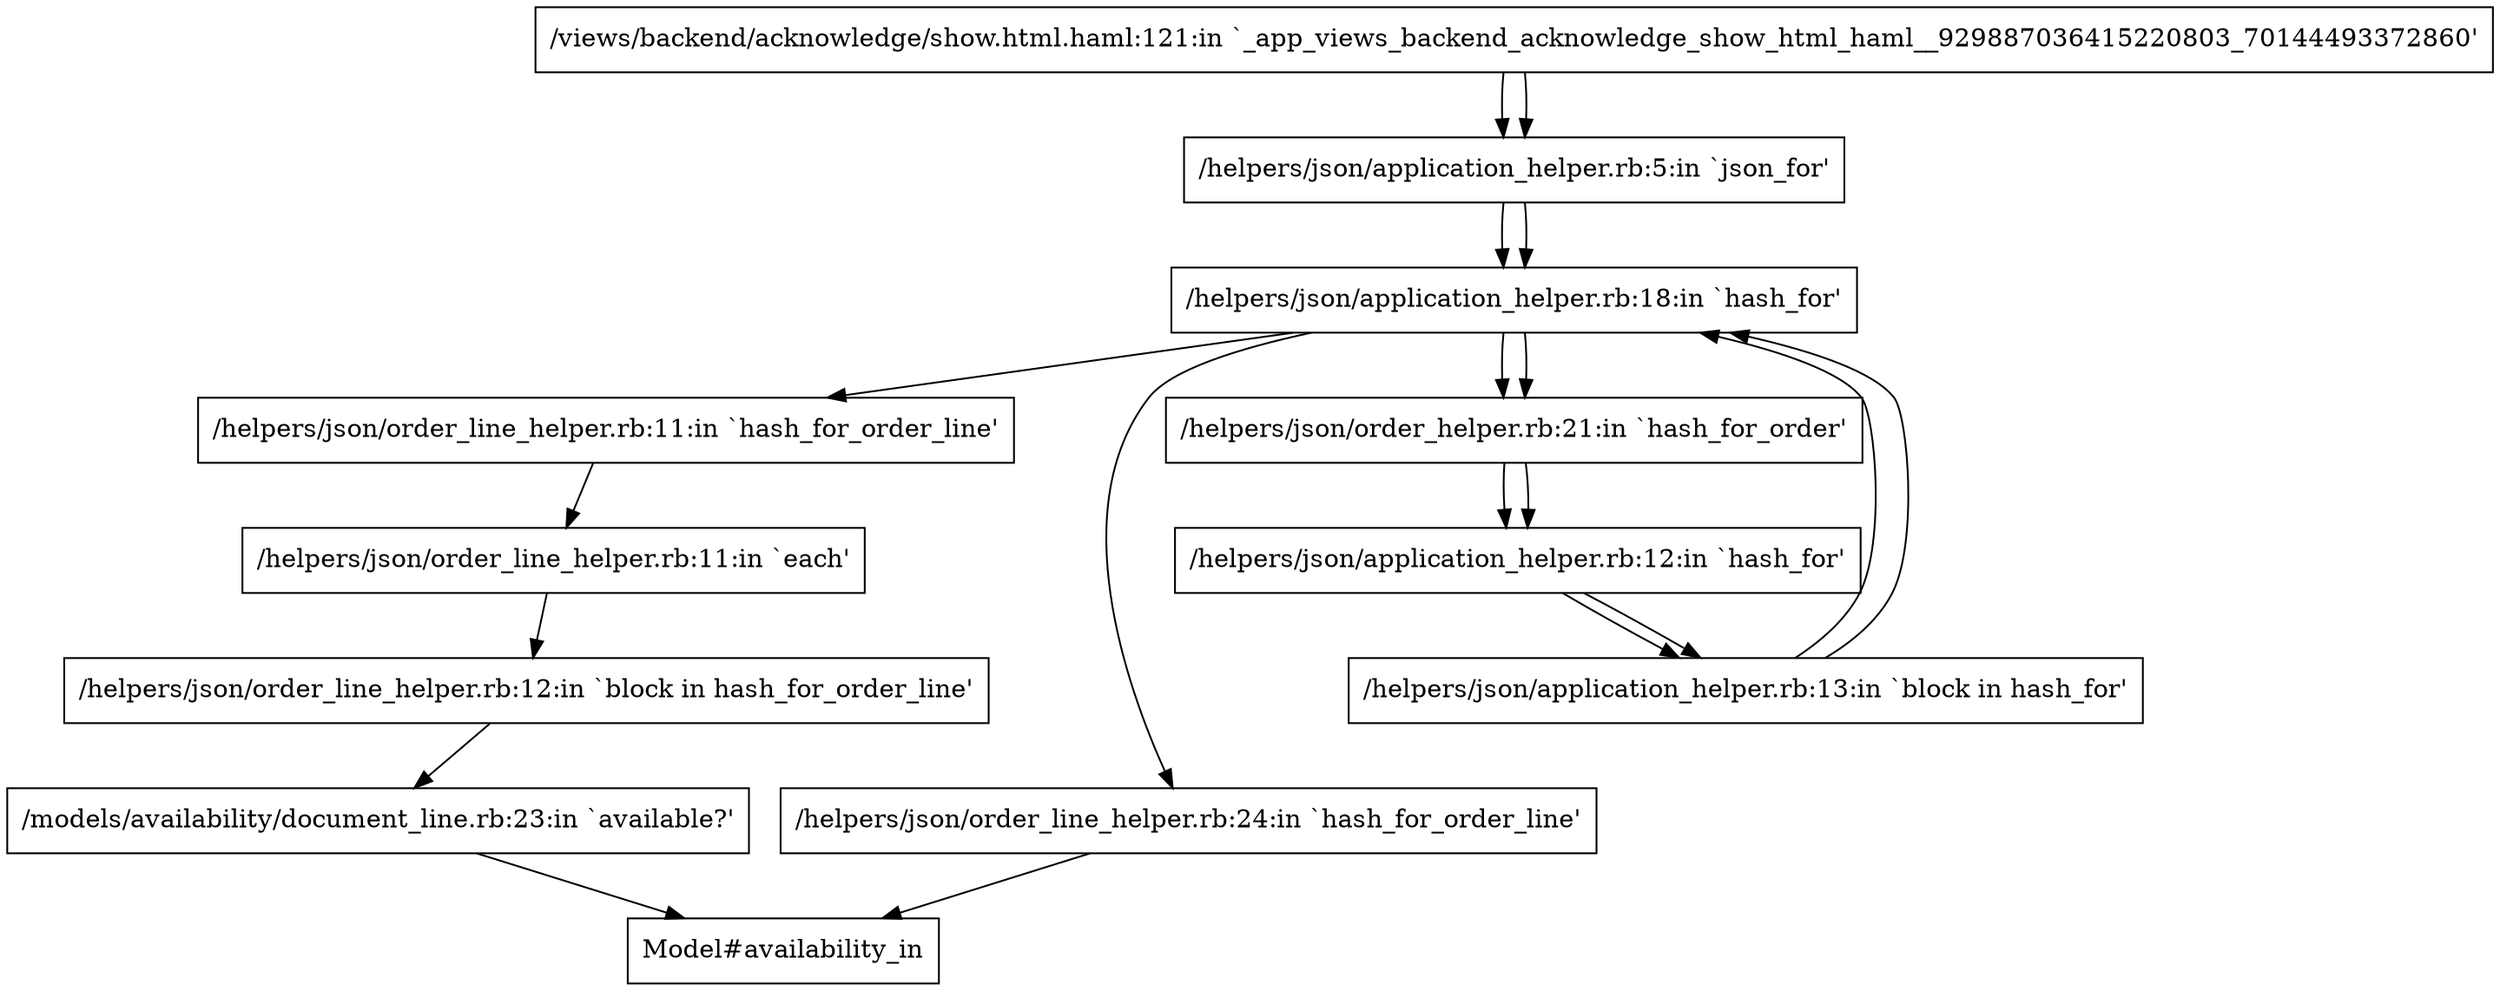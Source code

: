 digraph G {
	node [label="\N"];
	graph [bb="0,0,1130,540"];
	"Model#availability_in" [label="Model#availability_in", shape=box, pos="357,18", width="1.9474", height="0.5"];
	"/models/availability/document_line.rb:23:in `available?'" [label="/models/availability/document_line.rb:23:in `available?'", shape=box, pos="174,90", width="4.5952", height="0.5"];
	"/helpers/json/order_line_helper.rb:12:in `block in hash_for_order_line'" [label="/helpers/json/order_line_helper.rb:12:in `block in hash_for_order_line'", shape=box, pos="207,162", width="5.7507", height="0.5"];
	"/helpers/json/order_line_helper.rb:11:in `each'" [label="/helpers/json/order_line_helper.rb:11:in `each'", shape=box, pos="213,234", width="3.842", height="0.5"];
	"/helpers/json/order_line_helper.rb:11:in `hash_for_order_line'" [label="/helpers/json/order_line_helper.rb:11:in `hash_for_order_line'", shape=box, pos="225,306", width="5.0633", height="0.5"];
	"/helpers/json/application_helper.rb:18:in `hash_for'" [label="/helpers/json/application_helper.rb:18:in `hash_for'", shape=box, pos="690,378", width="4.2309", height="0.5"];
	"/helpers/json/application_helper.rb:13:in `block in hash_for'" [label="/helpers/json/application_helper.rb:13:in `block in hash_for'", shape=box, pos="797,162", width="4.9184", height="0.5"];
	"/helpers/json/application_helper.rb:12:in `hash_for'" [label="/helpers/json/application_helper.rb:12:in `hash_for'", shape=box, pos="691,234", width="4.2309", height="0.5"];
	"/helpers/json/order_helper.rb:21:in `hash_for_order'" [label="/helpers/json/order_helper.rb:21:in `hash_for_order'", shape=box, pos="690,306", width="4.2855", height="0.5"];
	"/helpers/json/application_helper.rb:5:in `json_for'" [label="/helpers/json/application_helper.rb:5:in `json_for'", shape=box, pos="690,450", width="4.0967", height="0.5"];
	"/views/backend/acknowledge/show.html.haml:121:in `_app_views_backend_acknowledge_show_html_haml__929887036415220803_70144493372860\
'" [label="/views/backend/acknowledge/show.html.haml:121:in `_app_views_backend_acknowledge_show_html_haml__929887036415220803_70144493372860\
'", shape=box, pos="690,522", width="12.195", height="0.5"];
	"/helpers/json/order_line_helper.rb:24:in `hash_for_order_line'" [label="/helpers/json/order_line_helper.rb:24:in `hash_for_order_line'", shape=box, pos="540,90", width="5.0633", height="0.5"];
	"/models/availability/document_line.rb:23:in `available?'" -> "Model#availability_in" [pos="e,312.38,36.068 218.77,71.876 244.12,62.179 276.01,49.98 302.77,39.743"];
	"/helpers/json/order_line_helper.rb:12:in `block in hash_for_order_line'" -> "/models/availability/document_line.rb:23:in `available?'" [pos="e,182.06,108.1 198.84,143.7 195.09,135.73 190.55,126.1 186.38,117.26"];
	"/helpers/json/order_line_helper.rb:11:in `each'" -> "/helpers/json/order_line_helper.rb:12:in `block in hash_for_order_line'" [pos="e,208.47,180.1 211.52,215.7 210.86,207.98 210.06,198.71 209.32,190.11"];
	"/helpers/json/order_line_helper.rb:11:in `hash_for_order_line'" -> "/helpers/json/order_line_helper.rb:11:in `each'" [pos="e,215.93,252.1 222.03,287.7 220.71,279.98 219.12,270.71 217.65,262.11"];
	"/helpers/json/application_helper.rb:18:in `hash_for'" -> "/helpers/json/order_line_helper.rb:11:in `hash_for_order_line'" [pos="e,338.26,324.05 576.84,359.97 507.65,349.55 419.1,336.22 348.15,325.54"];
	"/helpers/json/application_helper.rb:13:in `block in hash_for'" -> "/helpers/json/application_helper.rb:18:in `hash_for'" [pos="e,813.78,359.89 830.41,180.08 842.61,189.26 854.78,201.64 861,216 873.45,244.74 869,314.36 862,324 851.99,337.79 838.3,348.06 822.98\
,355.69"];
	"/helpers/json/application_helper.rb:12:in `hash_for'" -> "/helpers/json/application_helper.rb:13:in `block in hash_for'" [pos="e,776.87,180.19 722.83,215.88 737.37,206.89 754.39,195.76 768.51,186.03"];
	"/helpers/json/order_helper.rb:21:in `hash_for_order'" -> "/helpers/json/application_helper.rb:12:in `hash_for'" [pos="e,696.65,252.1 696.16,287.7 697.07,279.98 697.43,270.71 697.21,262.11"];
	"/helpers/json/application_helper.rb:18:in `hash_for'" -> "/helpers/json/order_helper.rb:21:in `hash_for_order'" [pos="e,695.9,324.1 695.92,359.7 696.71,351.98 696.94,342.71 696.6,334.11"];
	"/helpers/json/application_helper.rb:5:in `json_for'" -> "/helpers/json/application_helper.rb:18:in `hash_for'" [pos="e,695.9,396.1 695.92,431.7 696.71,423.98 696.94,414.71 696.6,406.11"];
	"/views/backend/acknowledge/show.html.haml:121:in `_app_views_backend_acknowledge_show_html_haml__929887036415220803_70144493372860\
'" -> "/helpers/json/application_helper.rb:5:in `json_for'" [pos="e,684.1,468.1 684.08,503.7 683.29,495.98 683.06,486.71 683.4,478.11"];
	"/helpers/json/order_line_helper.rb:24:in `hash_for_order_line'" -> "Model#availability_in" [pos="e,401.62,36.068 495.23,71.876 469.88,62.179 437.99,49.98 411.23,39.743"];
	"/helpers/json/application_helper.rb:18:in `hash_for'" -> "/helpers/json/order_line_helper.rb:24:in `hash_for_order_line'" [pos="e,532.22,108.27 573.94,359.85 555.16,351.9 537.97,340.45 526,324 480.9,262.03 510.08,164.46 528.4,117.71"];
	"/helpers/json/application_helper.rb:13:in `block in hash_for'" -> "/helpers/json/application_helper.rb:18:in `hash_for'" [pos="e,796.13,359.89 814.17,180.08 824.61,189.26 836.78,201.64 843,216 855.45,244.74 851,314.36 844,324 834.08,337.66 820.55,347.86 805.6\
,355.48"];
	"/helpers/json/application_helper.rb:12:in `hash_for'" -> "/helpers/json/application_helper.rb:13:in `block in hash_for'" [pos="e,765.07,180.19 711.03,215.88 723.82,206.81 740.7,195.55 756.17,185.76"];
	"/helpers/json/order_helper.rb:21:in `hash_for_order'" -> "/helpers/json/application_helper.rb:12:in `hash_for'" [pos="e,684.86,252.1 684.33,287.7 683.65,279.98 683.55,270.71 684.02,262.11"];
	"/helpers/json/application_helper.rb:18:in `hash_for'" -> "/helpers/json/order_helper.rb:21:in `hash_for_order'" [pos="e,684.1,324.1 684.08,359.7 683.29,351.98 683.06,342.71 683.4,334.11"];
	"/helpers/json/application_helper.rb:5:in `json_for'" -> "/helpers/json/application_helper.rb:18:in `hash_for'" [pos="e,684.1,396.1 684.08,431.7 683.29,423.98 683.06,414.71 683.4,406.11"];
	"/views/backend/acknowledge/show.html.haml:121:in `_app_views_backend_acknowledge_show_html_haml__929887036415220803_70144493372860\
'" -> "/helpers/json/application_helper.rb:5:in `json_for'" [pos="e,695.9,468.1 695.92,503.7 696.71,495.98 696.94,486.71 696.6,478.11"];
}
